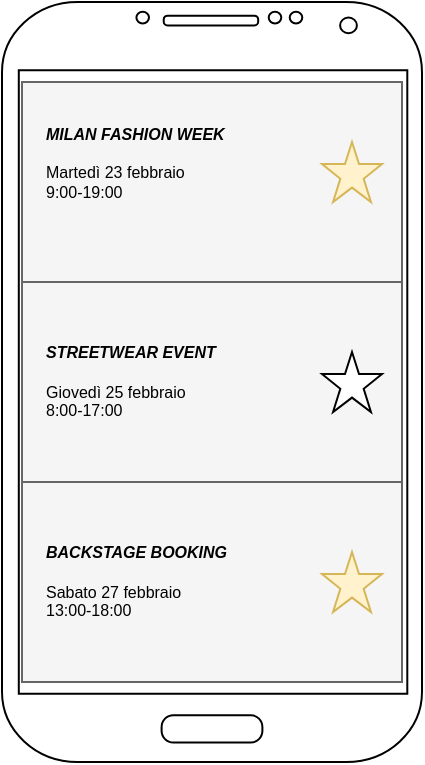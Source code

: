 <mxfile version="14.2.7" type="github">
  <diagram id="wdWweVAmr9KfrNUESYks" name="Page-1">
    <mxGraphModel dx="652" dy="384" grid="1" gridSize="10" guides="1" tooltips="1" connect="1" arrows="1" fold="1" page="1" pageScale="1" pageWidth="4681" pageHeight="3300" math="0" shadow="0">
      <root>
        <mxCell id="0" />
        <mxCell id="1" parent="0" />
        <mxCell id="_F9NpdXsyHX_RJC9-hib-1" value="" style="verticalLabelPosition=bottom;verticalAlign=top;html=1;shadow=0;dashed=0;strokeWidth=1;shape=mxgraph.android.phone2;" vertex="1" parent="1">
          <mxGeometry x="380" y="110" width="210" height="380" as="geometry" />
        </mxCell>
        <mxCell id="_F9NpdXsyHX_RJC9-hib-17" value="&lt;b&gt;&lt;i&gt;MILAN FASHION WEEK&lt;br&gt;&lt;/i&gt;&lt;/b&gt;&lt;br&gt;Martedì 23 febbraio&lt;br&gt;9:00-19:00&lt;br&gt;&lt;br&gt;&lt;div style=&quot;text-align: right&quot;&gt;&lt;br&gt;&lt;/div&gt;" style="strokeWidth=1;html=1;shadow=0;dashed=0;shape=mxgraph.android.rrect;rSize=0;align=left;spacingLeft=10;fontSize=8;fillColor=#f5f5f5;strokeColor=#666666;" vertex="1" parent="1">
          <mxGeometry x="390" y="150" width="190" height="100" as="geometry" />
        </mxCell>
        <mxCell id="_F9NpdXsyHX_RJC9-hib-18" value="&lt;b&gt;&lt;i&gt;STREETWEAR EVENT&lt;br&gt;&lt;/i&gt;&lt;/b&gt;&lt;br&gt;Giovedì 25 febbraio&lt;br&gt;8:00-17:00" style="strokeWidth=1;html=1;shadow=0;dashed=0;shape=mxgraph.android.rrect;rSize=0;align=left;spacingLeft=10;fontSize=8;fillColor=#f5f5f5;strokeColor=#666666;" vertex="1" parent="1">
          <mxGeometry x="390" y="250" width="190" height="100" as="geometry" />
        </mxCell>
        <mxCell id="_F9NpdXsyHX_RJC9-hib-19" value="&lt;b&gt;&lt;i&gt;BACKSTAGE BOOKING&lt;br&gt;&lt;/i&gt;&lt;/b&gt;&lt;br&gt;Sabato 27 febbraio&lt;br&gt;13:00-18:00" style="strokeWidth=1;html=1;shadow=0;dashed=0;shape=mxgraph.android.rrect;rSize=0;align=left;spacingLeft=10;fontSize=8;fillColor=#f5f5f5;strokeColor=#666666;" vertex="1" parent="1">
          <mxGeometry x="390" y="350" width="190" height="100" as="geometry" />
        </mxCell>
        <mxCell id="_F9NpdXsyHX_RJC9-hib-20" value="" style="verticalLabelPosition=bottom;verticalAlign=top;html=1;shape=mxgraph.basic.star;strokeColor=#d6b656;fillColor=#fff2cc;" vertex="1" parent="1">
          <mxGeometry x="540" y="180" width="30" height="30" as="geometry" />
        </mxCell>
        <mxCell id="_F9NpdXsyHX_RJC9-hib-21" value="" style="verticalLabelPosition=bottom;verticalAlign=top;html=1;shape=mxgraph.basic.star;" vertex="1" parent="1">
          <mxGeometry x="540" y="285" width="30" height="30" as="geometry" />
        </mxCell>
        <mxCell id="_F9NpdXsyHX_RJC9-hib-22" value="" style="verticalLabelPosition=bottom;verticalAlign=top;html=1;shape=mxgraph.basic.star;strokeColor=#d6b656;fillColor=#fff2cc;" vertex="1" parent="1">
          <mxGeometry x="540" y="385" width="30" height="30" as="geometry" />
        </mxCell>
      </root>
    </mxGraphModel>
  </diagram>
</mxfile>
